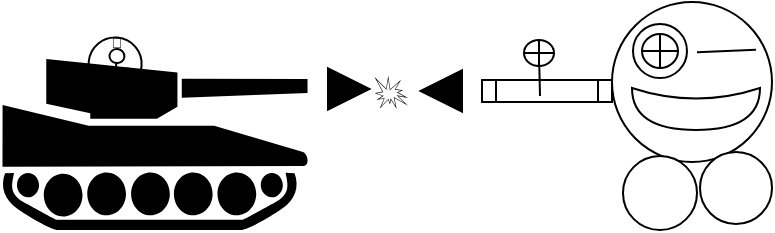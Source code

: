 <mxfile version="20.8.10" type="device"><diagram name="第 1 页" id="b4T4mzQhiZ8OLl8WNVTS"><mxGraphModel dx="-225" dy="-732" grid="1" gridSize="10" guides="1" tooltips="1" connect="1" arrows="1" fold="1" page="1" pageScale="1" pageWidth="827" pageHeight="1169" math="0" shadow="0"><root><mxCell id="0"/><mxCell id="1" parent="0"/><mxCell id="aZ85sb_rEhI6ai-GQ7oU-1" value="" style="ellipse;whiteSpace=wrap;html=1;aspect=fixed;labelBackgroundColor=none;fontSize=4;" vertex="1" parent="1"><mxGeometry x="1686" y="1410" width="80" height="80" as="geometry"/></mxCell><mxCell id="aZ85sb_rEhI6ai-GQ7oU-2" value="" style="ellipse;whiteSpace=wrap;html=1;aspect=fixed;labelBackgroundColor=none;fontSize=4;" vertex="1" parent="1"><mxGeometry x="1691.5" y="1487" width="37" height="37" as="geometry"/></mxCell><mxCell id="aZ85sb_rEhI6ai-GQ7oU-3" value="" style="shape=process;whiteSpace=wrap;html=1;backgroundOutline=1;labelBackgroundColor=none;fontSize=4;" vertex="1" parent="1"><mxGeometry x="1621" y="1449" width="65" height="11" as="geometry"/></mxCell><mxCell id="aZ85sb_rEhI6ai-GQ7oU-4" value="" style="shape=xor;whiteSpace=wrap;html=1;labelBackgroundColor=none;fontSize=4;rotation=90;" vertex="1" parent="1"><mxGeometry x="1717.5" y="1431.5" width="21" height="64" as="geometry"/></mxCell><mxCell id="aZ85sb_rEhI6ai-GQ7oU-5" value="" style="ellipse;whiteSpace=wrap;html=1;aspect=fixed;labelBackgroundColor=none;fontSize=4;" vertex="1" parent="1"><mxGeometry x="1730" y="1485" width="36" height="36" as="geometry"/></mxCell><mxCell id="aZ85sb_rEhI6ai-GQ7oU-6" value="" style="ellipse;whiteSpace=wrap;html=1;aspect=fixed;labelBackgroundColor=none;fontSize=4;" vertex="1" parent="1"><mxGeometry x="1696.5" y="1421" width="27" height="27" as="geometry"/></mxCell><mxCell id="aZ85sb_rEhI6ai-GQ7oU-7" value="" style="shape=orEllipse;perimeter=ellipsePerimeter;whiteSpace=wrap;html=1;backgroundOutline=1;labelBackgroundColor=none;fontSize=4;" vertex="1" parent="1"><mxGeometry x="1701" y="1426" width="18" height="17" as="geometry"/></mxCell><mxCell id="aZ85sb_rEhI6ai-GQ7oU-8" value="" style="endArrow=none;html=1;rounded=0;fontSize=4;" edge="1" parent="1"><mxGeometry width="50" height="50" relative="1" as="geometry"><mxPoint x="1728.5" y="1435.12" as="sourcePoint"/><mxPoint x="1758" y="1433.87" as="targetPoint"/></mxGeometry></mxCell><mxCell id="aZ85sb_rEhI6ai-GQ7oU-9" value="" style="endArrow=none;html=1;rounded=0;fontSize=4;startArrow=none;" edge="1" parent="1" source="aZ85sb_rEhI6ai-GQ7oU-11"><mxGeometry width="50" height="50" relative="1" as="geometry"><mxPoint x="1651" y="1429" as="sourcePoint"/><mxPoint x="1650" y="1457" as="targetPoint"/></mxGeometry></mxCell><mxCell id="aZ85sb_rEhI6ai-GQ7oU-10" value="" style="endArrow=none;html=1;rounded=0;fontSize=4;" edge="1" parent="1" target="aZ85sb_rEhI6ai-GQ7oU-11"><mxGeometry width="50" height="50" relative="1" as="geometry"><mxPoint x="1651" y="1429" as="sourcePoint"/><mxPoint x="1652" y="1456.87" as="targetPoint"/></mxGeometry></mxCell><mxCell id="aZ85sb_rEhI6ai-GQ7oU-11" value="" style="shape=orEllipse;perimeter=ellipsePerimeter;whiteSpace=wrap;html=1;backgroundOutline=1;labelBackgroundColor=none;fontSize=4;" vertex="1" parent="1"><mxGeometry x="1642" y="1429" width="15" height="13" as="geometry"/></mxCell><mxCell id="aZ85sb_rEhI6ai-GQ7oU-12" value="" style="group" vertex="1" connectable="0" parent="1"><mxGeometry x="1380" y="1420.5" width="155" height="103.5" as="geometry"/></mxCell><mxCell id="aZ85sb_rEhI6ai-GQ7oU-13" value="" style="ellipse;whiteSpace=wrap;html=1;aspect=fixed;labelBackgroundColor=none;fontSize=14;rotation=5;" vertex="1" parent="aZ85sb_rEhI6ai-GQ7oU-12"><mxGeometry x="44.31" y="7.25" width="26.5" height="26.5" as="geometry"/></mxCell><mxCell id="aZ85sb_rEhI6ai-GQ7oU-14" value="" style="shape=umlActor;verticalLabelPosition=bottom;verticalAlign=top;html=1;outlineConnect=0;labelBackgroundColor=none;fontSize=14;rotation=5;" vertex="1" parent="aZ85sb_rEhI6ai-GQ7oU-12"><mxGeometry x="50.06" y="13" width="15" height="28" as="geometry"/></mxCell><mxCell id="aZ85sb_rEhI6ai-GQ7oU-15" value="" style="shape=mxgraph.signs.transportation.tank;html=1;pointerEvents=1;fillColor=#000000;strokeColor=none;verticalLabelPosition=bottom;verticalAlign=top;align=center;labelBackgroundColor=none;fontSize=4;direction=east;flipV=0;flipH=1;" vertex="1" parent="aZ85sb_rEhI6ai-GQ7oU-12"><mxGeometry y="18" width="155" height="85.5" as="geometry"/></mxCell><mxCell id="aZ85sb_rEhI6ai-GQ7oU-16" value="👑" style="text;html=1;align=center;verticalAlign=middle;resizable=0;points=[];autosize=1;strokeColor=none;fillColor=none;fontSize=7;strokeWidth=7;" vertex="1" parent="aZ85sb_rEhI6ai-GQ7oU-12"><mxGeometry x="44.31" width="27" height="20" as="geometry"/></mxCell><mxCell id="aZ85sb_rEhI6ai-GQ7oU-17" value="" style="triangle;whiteSpace=wrap;html=1;labelBackgroundColor=none;strokeWidth=7;fontSize=7;" vertex="1" parent="1"><mxGeometry x="1547" y="1448" width="11" height="11" as="geometry"/></mxCell><mxCell id="aZ85sb_rEhI6ai-GQ7oU-18" value="" style="triangle;whiteSpace=wrap;html=1;labelBackgroundColor=none;strokeWidth=7;fontSize=7;flipH=1;" vertex="1" parent="1"><mxGeometry x="1597" y="1449" width="11" height="11" as="geometry"/></mxCell><mxCell id="aZ85sb_rEhI6ai-GQ7oU-19" value="💥" style="text;html=1;align=center;verticalAlign=middle;resizable=0;points=[];autosize=1;strokeColor=none;fillColor=none;fontSize=21;" vertex="1" parent="1"><mxGeometry x="1555" y="1435" width="39" height="37" as="geometry"/></mxCell></root></mxGraphModel></diagram></mxfile>